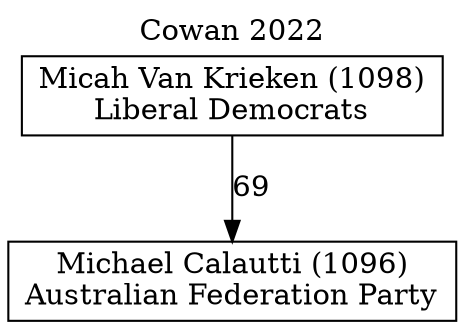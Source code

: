 // House preference flow
digraph "Michael Calautti (1096)_Cowan_2022" {
	graph [label="Cowan 2022" labelloc=t mclimit=10]
	node [shape=box]
	"Michael Calautti (1096)" [label="Michael Calautti (1096)
Australian Federation Party"]
	"Micah Van Krieken (1098)" [label="Micah Van Krieken (1098)
Liberal Democrats"]
	"Micah Van Krieken (1098)" -> "Michael Calautti (1096)" [label=69]
}
